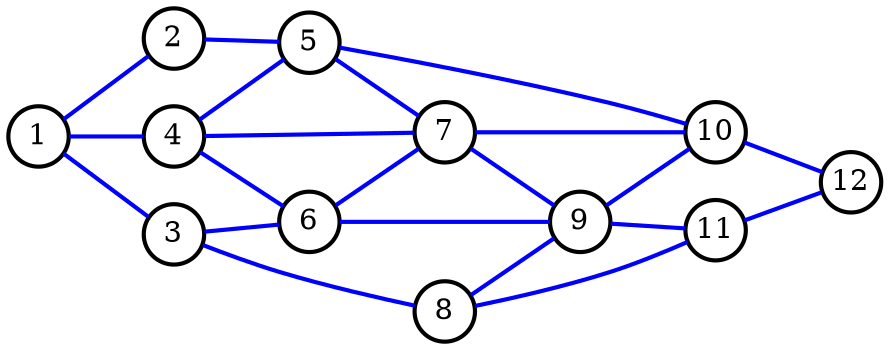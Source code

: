 graph grid {
rankdir="LR";
1 [shape=circle,style=bold,width=0.4,fixedsize=true];
2 [shape=circle,style=bold,width=0.4,fixedsize=true];
3 [shape=circle,style=bold,width=0.4,fixedsize=true];
4 [shape=circle,style=bold,width=0.4,fixedsize=true];
5 [shape=circle,style=bold,width=0.4,fixedsize=true];
6 [shape=circle,style=bold,width=0.4,fixedsize=true];
7 [shape=circle,style=bold,width=0.4,fixedsize=true];
8 [shape=circle,style=bold,width=0.4,fixedsize=true];
9 [shape=circle,style=bold,width=0.4,fixedsize=true];
10 [shape=circle,style=bold,width=0.4,fixedsize=true];
11 [shape=circle,style=bold,width=0.4,fixedsize=true];
12 [shape=circle,style=bold,width=0.4,fixedsize=true];
 1 -- 2  [style=bold,color=blue]; 
 1 -- 3  [style=bold,color=blue]; 
 1 -- 4  [style=bold,color=blue]; 
 2 -- 5  [style=bold,color=blue]; 
 4 -- 5  [style=bold,color=blue]; 
 3 -- 8  [style=bold,color=blue]; 
 3 -- 6  [style=bold,color=blue]; 
 4 -- 6  [style=bold,color=blue]; 
 4 -- 7  [style=bold,color=blue]; 
 5 -- 7  [style=bold,color=blue]; 
 5 -- 10  [style=bold,color=blue]; 
 6 -- 7  [style=bold,color=blue]; 
 6 -- 9  [style=bold,color=blue]; 
 7 -- 9  [style=bold,color=blue]; 
 7 -- 10  [style=bold,color=blue]; 
 8 -- 11  [style=bold,color=blue]; 
 8 -- 9  [style=bold,color=blue]; 
 9 -- 10  [style=bold,color=blue]; 
 9 -- 11  [style=bold,color=blue]; 
 10 -- 12  [style=bold,color=blue]; 
 11 -- 12  [style=bold,color=blue];
}


